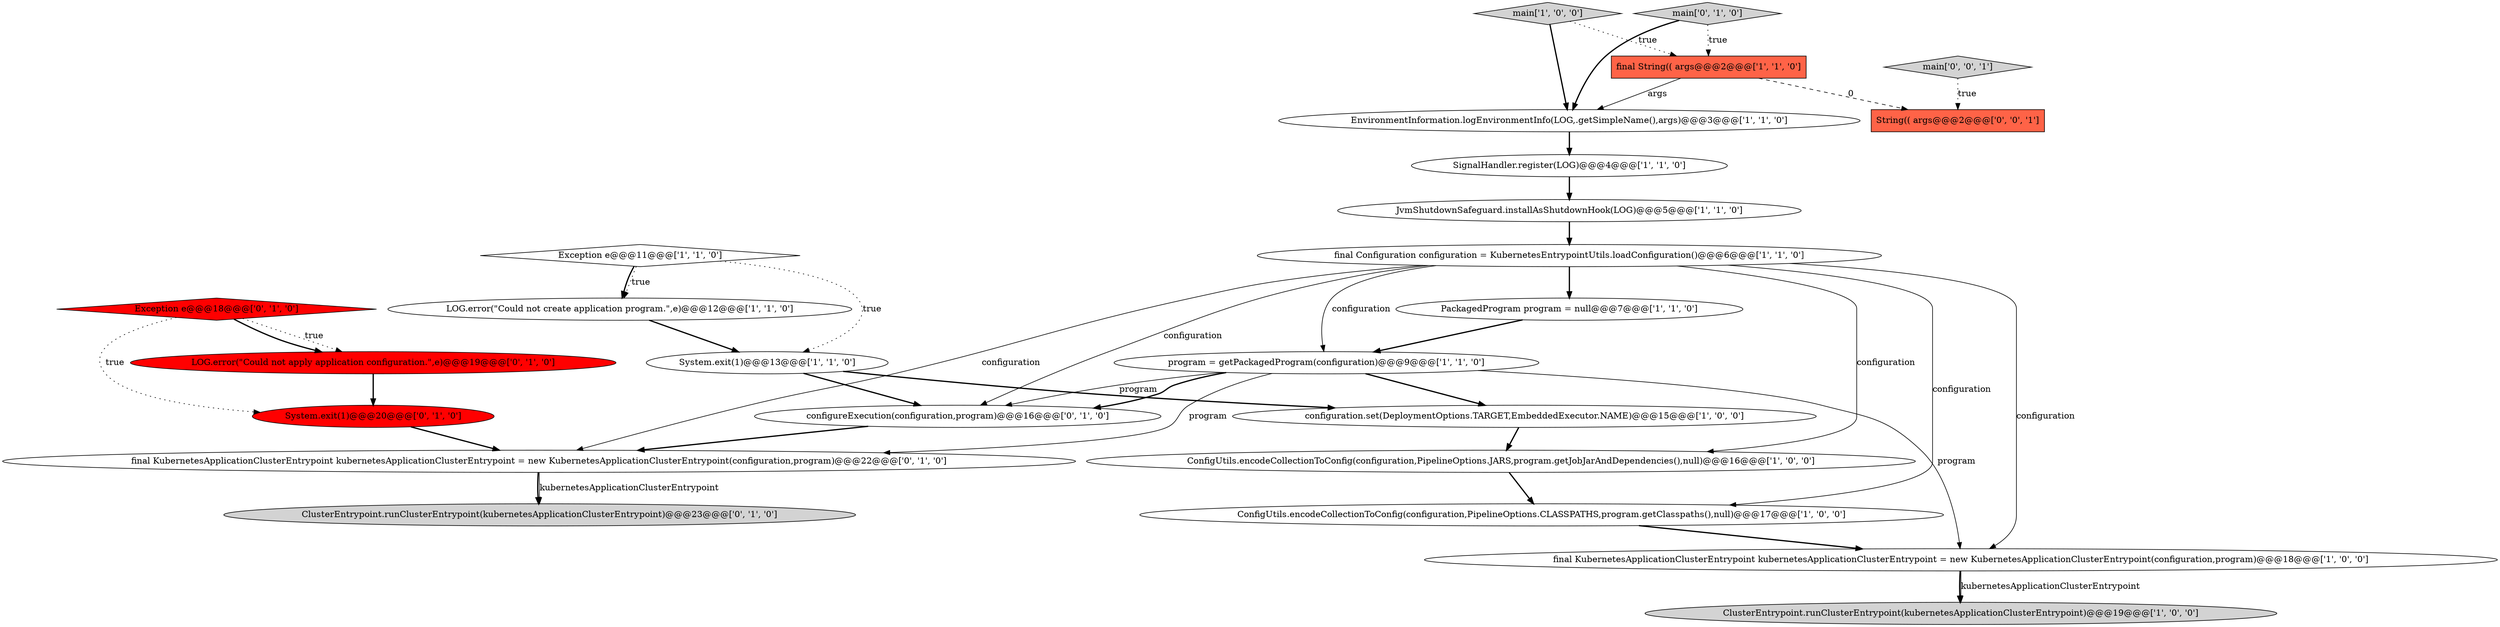 digraph {
5 [style = filled, label = "PackagedProgram program = null@@@7@@@['1', '1', '0']", fillcolor = white, shape = ellipse image = "AAA0AAABBB1BBB"];
6 [style = filled, label = "EnvironmentInformation.logEnvironmentInfo(LOG,.getSimpleName(),args)@@@3@@@['1', '1', '0']", fillcolor = white, shape = ellipse image = "AAA0AAABBB1BBB"];
12 [style = filled, label = "configuration.set(DeploymentOptions.TARGET,EmbeddedExecutor.NAME)@@@15@@@['1', '0', '0']", fillcolor = white, shape = ellipse image = "AAA0AAABBB1BBB"];
8 [style = filled, label = "LOG.error(\"Could not create application program.\",e)@@@12@@@['1', '1', '0']", fillcolor = white, shape = ellipse image = "AAA0AAABBB1BBB"];
19 [style = filled, label = "Exception e@@@18@@@['0', '1', '0']", fillcolor = red, shape = diamond image = "AAA1AAABBB2BBB"];
9 [style = filled, label = "System.exit(1)@@@13@@@['1', '1', '0']", fillcolor = white, shape = ellipse image = "AAA0AAABBB1BBB"];
21 [style = filled, label = "configureExecution(configuration,program)@@@16@@@['0', '1', '0']", fillcolor = white, shape = ellipse image = "AAA0AAABBB2BBB"];
7 [style = filled, label = "final Configuration configuration = KubernetesEntrypointUtils.loadConfiguration()@@@6@@@['1', '1', '0']", fillcolor = white, shape = ellipse image = "AAA0AAABBB1BBB"];
22 [style = filled, label = "ClusterEntrypoint.runClusterEntrypoint(kubernetesApplicationClusterEntrypoint)@@@23@@@['0', '1', '0']", fillcolor = lightgray, shape = ellipse image = "AAA0AAABBB2BBB"];
1 [style = filled, label = "main['1', '0', '0']", fillcolor = lightgray, shape = diamond image = "AAA0AAABBB1BBB"];
2 [style = filled, label = "Exception e@@@11@@@['1', '1', '0']", fillcolor = white, shape = diamond image = "AAA0AAABBB1BBB"];
16 [style = filled, label = "System.exit(1)@@@20@@@['0', '1', '0']", fillcolor = red, shape = ellipse image = "AAA1AAABBB2BBB"];
23 [style = filled, label = "main['0', '0', '1']", fillcolor = lightgray, shape = diamond image = "AAA0AAABBB3BBB"];
13 [style = filled, label = "final String(( args@@@2@@@['1', '1', '0']", fillcolor = tomato, shape = box image = "AAA0AAABBB1BBB"];
17 [style = filled, label = "main['0', '1', '0']", fillcolor = lightgray, shape = diamond image = "AAA0AAABBB2BBB"];
14 [style = filled, label = "program = getPackagedProgram(configuration)@@@9@@@['1', '1', '0']", fillcolor = white, shape = ellipse image = "AAA0AAABBB1BBB"];
4 [style = filled, label = "ClusterEntrypoint.runClusterEntrypoint(kubernetesApplicationClusterEntrypoint)@@@19@@@['1', '0', '0']", fillcolor = lightgray, shape = ellipse image = "AAA0AAABBB1BBB"];
24 [style = filled, label = "String(( args@@@2@@@['0', '0', '1']", fillcolor = tomato, shape = box image = "AAA0AAABBB3BBB"];
20 [style = filled, label = "final KubernetesApplicationClusterEntrypoint kubernetesApplicationClusterEntrypoint = new KubernetesApplicationClusterEntrypoint(configuration,program)@@@22@@@['0', '1', '0']", fillcolor = white, shape = ellipse image = "AAA0AAABBB2BBB"];
3 [style = filled, label = "JvmShutdownSafeguard.installAsShutdownHook(LOG)@@@5@@@['1', '1', '0']", fillcolor = white, shape = ellipse image = "AAA0AAABBB1BBB"];
18 [style = filled, label = "LOG.error(\"Could not apply application configuration.\",e)@@@19@@@['0', '1', '0']", fillcolor = red, shape = ellipse image = "AAA1AAABBB2BBB"];
10 [style = filled, label = "SignalHandler.register(LOG)@@@4@@@['1', '1', '0']", fillcolor = white, shape = ellipse image = "AAA0AAABBB1BBB"];
0 [style = filled, label = "ConfigUtils.encodeCollectionToConfig(configuration,PipelineOptions.JARS,program.getJobJarAndDependencies(),null)@@@16@@@['1', '0', '0']", fillcolor = white, shape = ellipse image = "AAA0AAABBB1BBB"];
15 [style = filled, label = "final KubernetesApplicationClusterEntrypoint kubernetesApplicationClusterEntrypoint = new KubernetesApplicationClusterEntrypoint(configuration,program)@@@18@@@['1', '0', '0']", fillcolor = white, shape = ellipse image = "AAA0AAABBB1BBB"];
11 [style = filled, label = "ConfigUtils.encodeCollectionToConfig(configuration,PipelineOptions.CLASSPATHS,program.getClasspaths(),null)@@@17@@@['1', '0', '0']", fillcolor = white, shape = ellipse image = "AAA0AAABBB1BBB"];
19->18 [style = bold, label=""];
7->20 [style = solid, label="configuration"];
17->6 [style = bold, label=""];
7->11 [style = solid, label="configuration"];
19->18 [style = dotted, label="true"];
20->22 [style = solid, label="kubernetesApplicationClusterEntrypoint"];
0->11 [style = bold, label=""];
10->3 [style = bold, label=""];
7->21 [style = solid, label="configuration"];
5->14 [style = bold, label=""];
12->0 [style = bold, label=""];
11->15 [style = bold, label=""];
20->22 [style = bold, label=""];
1->13 [style = dotted, label="true"];
13->24 [style = dashed, label="0"];
7->5 [style = bold, label=""];
1->6 [style = bold, label=""];
21->20 [style = bold, label=""];
2->9 [style = dotted, label="true"];
13->6 [style = solid, label="args"];
3->7 [style = bold, label=""];
14->15 [style = solid, label="program"];
6->10 [style = bold, label=""];
14->12 [style = bold, label=""];
7->15 [style = solid, label="configuration"];
15->4 [style = bold, label=""];
8->9 [style = bold, label=""];
9->21 [style = bold, label=""];
19->16 [style = dotted, label="true"];
7->14 [style = solid, label="configuration"];
7->0 [style = solid, label="configuration"];
14->21 [style = solid, label="program"];
9->12 [style = bold, label=""];
14->21 [style = bold, label=""];
17->13 [style = dotted, label="true"];
16->20 [style = bold, label=""];
14->20 [style = solid, label="program"];
23->24 [style = dotted, label="true"];
15->4 [style = solid, label="kubernetesApplicationClusterEntrypoint"];
2->8 [style = dotted, label="true"];
2->8 [style = bold, label=""];
18->16 [style = bold, label=""];
}
